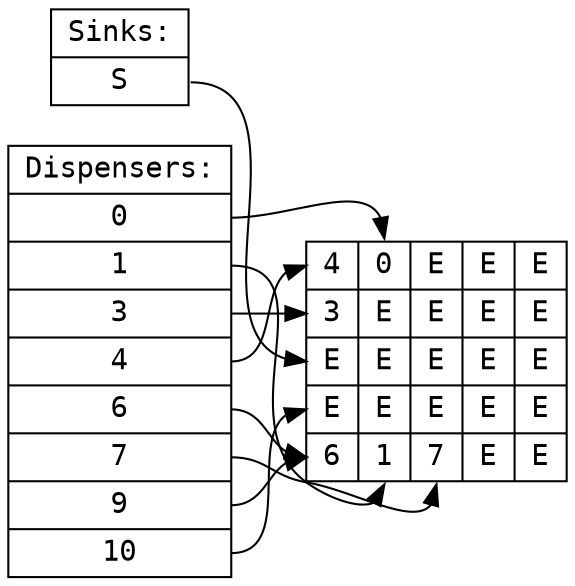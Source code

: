 digraph step {rankdir=LR;node [shape=record,fontname="Inconsolata"];
dispenser [label="Dispensers:|<d1>0|<d13>1|<d18>3|<d0>4|<d14>6|<d12>7|<d15>9|<d16>10"];
sink [label="Sinks:|<s17>S"];
board [label="{<f00>4|<f01>0|<f02>E|<f03>E|<f04>E}|{<f10>3|<f11>E|<f12>E|<f13>E|<f14>E}|{<f20>E|<f21>E|<f22>E|<f23>E|<f24>E}|{<f30>E|<f31>E|<f32>E|<f33>E|<f34>E}|{<f40>6|<f41>1|<f42>7|<f43>E|<f44>E}"];
dispenser:d1 -> board:f01
dispenser:d13 -> board:f41
dispenser:d18 -> board:f10
dispenser:d0 -> board:f00
dispenser:d14 -> board:f40
dispenser:d12 -> board:f42
dispenser:d15 -> board:f40
dispenser:d16 -> board:f30
sink:s17 -> board:f20
}
